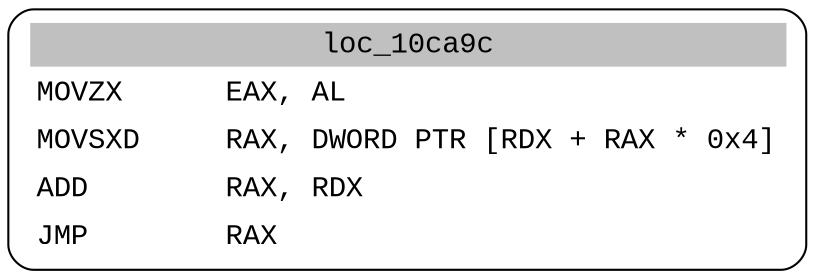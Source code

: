 digraph asm_graph {
1941 [
shape="Mrecord" fontname="Courier New"label =<<table border="0" cellborder="0" cellpadding="3"><tr><td align="center" colspan="2" bgcolor="grey">loc_10ca9c</td></tr><tr><td align="left">MOVZX      EAX, AL</td></tr><tr><td align="left">MOVSXD     RAX, DWORD PTR [RDX + RAX * 0x4]</td></tr><tr><td align="left">ADD        RAX, RDX</td></tr><tr><td align="left">JMP        RAX</td></tr></table>> ];
}